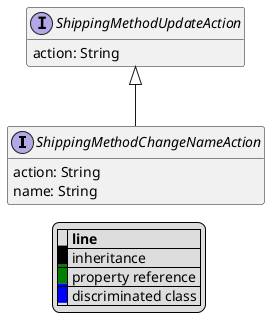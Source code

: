 @startuml

hide empty fields
hide empty methods
legend
|= |= line |
|<back:black>   </back>| inheritance |
|<back:green>   </back>| property reference |
|<back:blue>   </back>| discriminated class |
endlegend
interface ShippingMethodChangeNameAction [[ShippingMethodChangeNameAction.svg]] extends ShippingMethodUpdateAction {
    action: String
    name: String
}
interface ShippingMethodUpdateAction [[ShippingMethodUpdateAction.svg]]  {
    action: String
}





@enduml
